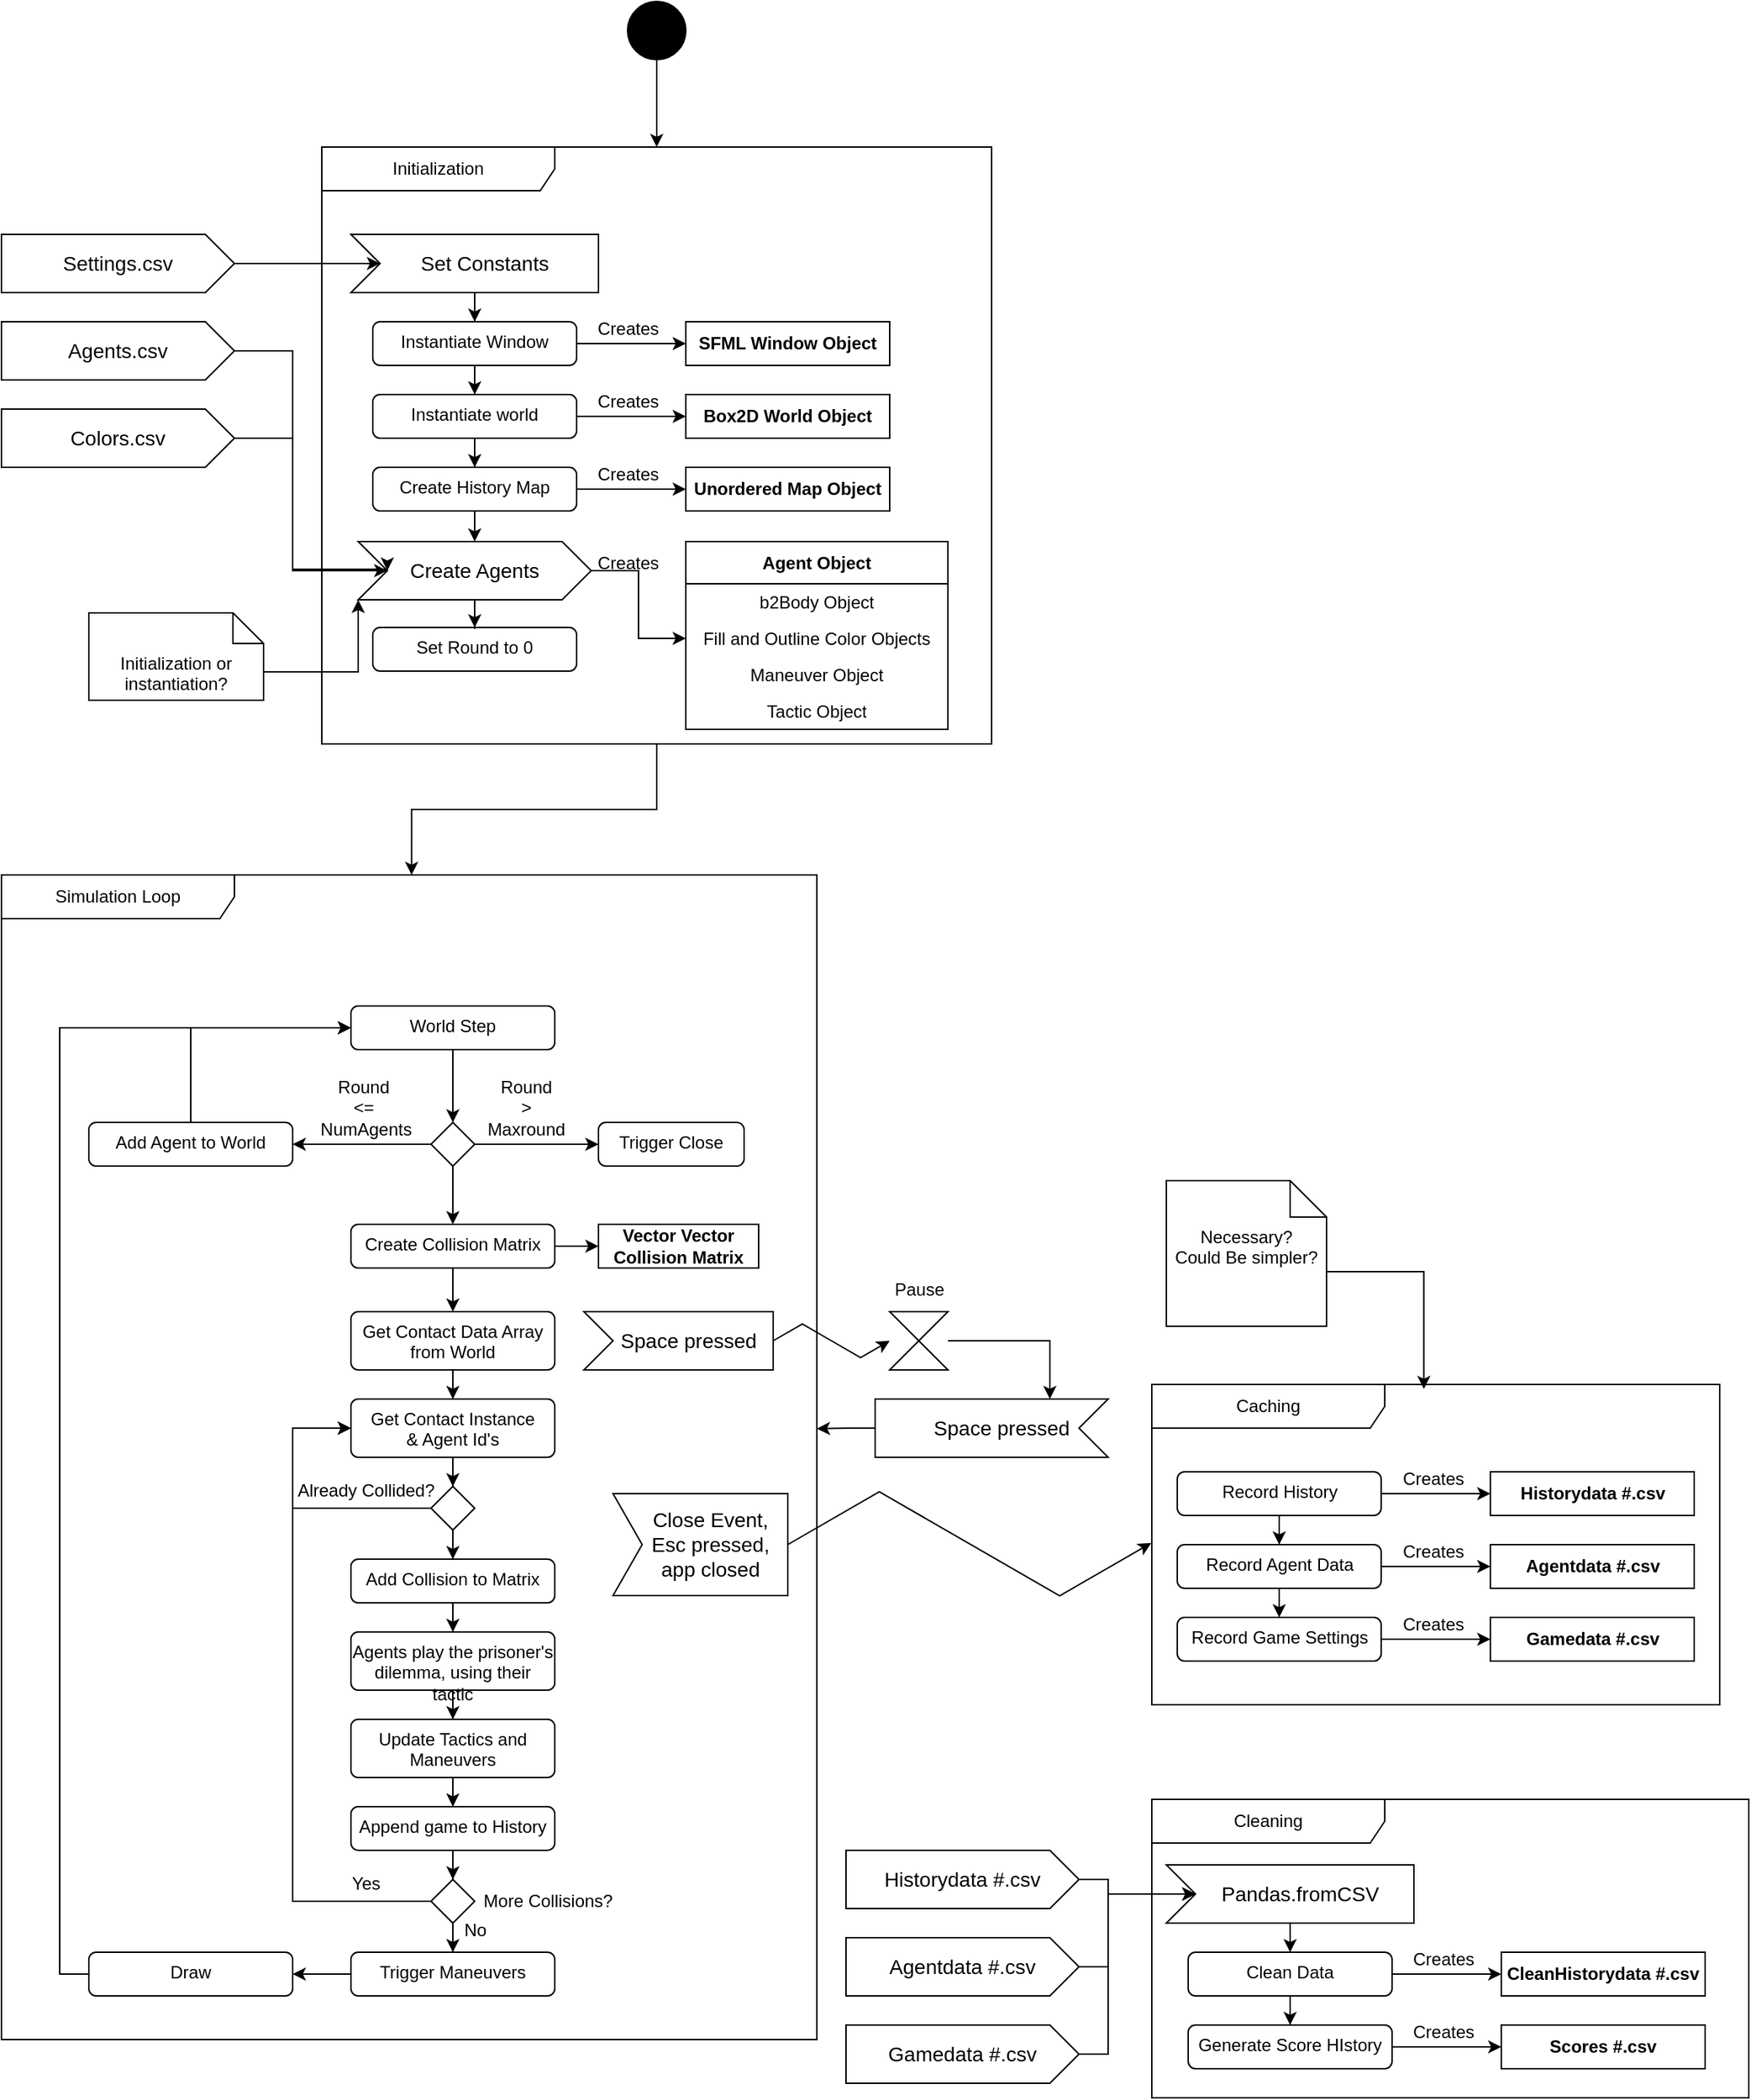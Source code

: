 <mxfile version="24.8.6">
  <diagram name="Page-1" id="0783ab3e-0a74-02c8-0abd-f7b4e66b4bec">
    <mxGraphModel dx="1000" dy="504" grid="1" gridSize="10" guides="1" tooltips="1" connect="1" arrows="1" fold="1" page="1" pageScale="1" pageWidth="850" pageHeight="1100" background="none" math="0" shadow="0">
      <root>
        <mxCell id="0" />
        <mxCell id="1" parent="0" />
        <mxCell id="HePBQS-gzyi-C_9M0Dz4-7" style="edgeStyle=orthogonalEdgeStyle;rounded=0;orthogonalLoop=1;jettySize=auto;html=1;exitX=0.5;exitY=1;exitDx=0;exitDy=0;" parent="1" source="HePBQS-gzyi-C_9M0Dz4-1" target="HePBQS-gzyi-C_9M0Dz4-6" edge="1">
          <mxGeometry relative="1" as="geometry" />
        </mxCell>
        <mxCell id="HePBQS-gzyi-C_9M0Dz4-1" value="" style="ellipse;fillColor=strokeColor;html=1;" parent="1" vertex="1">
          <mxGeometry x="630" y="40" width="40" height="40" as="geometry" />
        </mxCell>
        <mxCell id="ZIDh877lTrc100sIrqAo-133" value="" style="edgeStyle=orthogonalEdgeStyle;rounded=0;orthogonalLoop=1;jettySize=auto;html=1;entryX=0.503;entryY=0;entryDx=0;entryDy=0;entryPerimeter=0;" edge="1" parent="1" source="HePBQS-gzyi-C_9M0Dz4-6" target="ZIDh877lTrc100sIrqAo-1">
          <mxGeometry relative="1" as="geometry">
            <mxPoint x="650" y="630" as="targetPoint" />
          </mxGeometry>
        </mxCell>
        <mxCell id="HePBQS-gzyi-C_9M0Dz4-6" value="Initialization" style="shape=umlFrame;whiteSpace=wrap;html=1;pointerEvents=0;recursiveResize=0;container=1;collapsible=0;width=160;" parent="1" vertex="1">
          <mxGeometry x="420" y="140" width="460" height="410" as="geometry" />
        </mxCell>
        <mxCell id="HePBQS-gzyi-C_9M0Dz4-15" value="" style="edgeStyle=orthogonalEdgeStyle;rounded=0;orthogonalLoop=1;jettySize=auto;html=1;" parent="HePBQS-gzyi-C_9M0Dz4-6" source="HePBQS-gzyi-C_9M0Dz4-12" target="HePBQS-gzyi-C_9M0Dz4-14" edge="1">
          <mxGeometry relative="1" as="geometry" />
        </mxCell>
        <mxCell id="HePBQS-gzyi-C_9M0Dz4-12" value="Set Constants" style="html=1;shape=mxgraph.infographic.ribbonSimple;notch1=20;notch2=0;align=center;verticalAlign=middle;fontSize=14;fontStyle=0;fillColor=#FFFFFF;flipH=0;spacingRight=0;spacingLeft=14;whiteSpace=wrap;" parent="HePBQS-gzyi-C_9M0Dz4-6" vertex="1">
          <mxGeometry x="20" y="60" width="170" height="40" as="geometry" />
        </mxCell>
        <mxCell id="HePBQS-gzyi-C_9M0Dz4-17" value="" style="edgeStyle=orthogonalEdgeStyle;rounded=0;orthogonalLoop=1;jettySize=auto;html=1;" parent="HePBQS-gzyi-C_9M0Dz4-6" source="HePBQS-gzyi-C_9M0Dz4-14" target="HePBQS-gzyi-C_9M0Dz4-16" edge="1">
          <mxGeometry relative="1" as="geometry" />
        </mxCell>
        <mxCell id="HePBQS-gzyi-C_9M0Dz4-21" value="" style="edgeStyle=orthogonalEdgeStyle;rounded=0;orthogonalLoop=1;jettySize=auto;html=1;" parent="HePBQS-gzyi-C_9M0Dz4-6" source="HePBQS-gzyi-C_9M0Dz4-14" target="HePBQS-gzyi-C_9M0Dz4-20" edge="1">
          <mxGeometry relative="1" as="geometry" />
        </mxCell>
        <mxCell id="HePBQS-gzyi-C_9M0Dz4-14" value="Instantiate Window" style="html=1;align=center;verticalAlign=top;rounded=1;absoluteArcSize=1;arcSize=10;dashed=0;whiteSpace=wrap;" parent="HePBQS-gzyi-C_9M0Dz4-6" vertex="1">
          <mxGeometry x="35" y="120" width="140" height="30" as="geometry" />
        </mxCell>
        <mxCell id="HePBQS-gzyi-C_9M0Dz4-23" value="" style="edgeStyle=orthogonalEdgeStyle;rounded=0;orthogonalLoop=1;jettySize=auto;html=1;" parent="HePBQS-gzyi-C_9M0Dz4-6" source="HePBQS-gzyi-C_9M0Dz4-16" target="HePBQS-gzyi-C_9M0Dz4-22" edge="1">
          <mxGeometry relative="1" as="geometry" />
        </mxCell>
        <mxCell id="HePBQS-gzyi-C_9M0Dz4-38" style="edgeStyle=orthogonalEdgeStyle;rounded=0;orthogonalLoop=1;jettySize=auto;html=1;exitX=1;exitY=0.5;exitDx=0;exitDy=0;entryX=0;entryY=0.5;entryDx=0;entryDy=0;" parent="HePBQS-gzyi-C_9M0Dz4-6" source="HePBQS-gzyi-C_9M0Dz4-16" target="HePBQS-gzyi-C_9M0Dz4-32" edge="1">
          <mxGeometry relative="1" as="geometry" />
        </mxCell>
        <mxCell id="HePBQS-gzyi-C_9M0Dz4-16" value="Instantiate world" style="html=1;align=center;verticalAlign=top;rounded=1;absoluteArcSize=1;arcSize=10;dashed=0;whiteSpace=wrap;" parent="HePBQS-gzyi-C_9M0Dz4-6" vertex="1">
          <mxGeometry x="35" y="170" width="140" height="30" as="geometry" />
        </mxCell>
        <mxCell id="HePBQS-gzyi-C_9M0Dz4-20" value="SFML Window Object" style="fontStyle=1;whiteSpace=wrap;html=1;" parent="HePBQS-gzyi-C_9M0Dz4-6" vertex="1">
          <mxGeometry x="250" y="120" width="140" height="30" as="geometry" />
        </mxCell>
        <mxCell id="HePBQS-gzyi-C_9M0Dz4-39" style="edgeStyle=orthogonalEdgeStyle;rounded=0;orthogonalLoop=1;jettySize=auto;html=1;exitX=1;exitY=0.5;exitDx=0;exitDy=0;entryX=0;entryY=0.5;entryDx=0;entryDy=0;" parent="HePBQS-gzyi-C_9M0Dz4-6" source="HePBQS-gzyi-C_9M0Dz4-22" target="HePBQS-gzyi-C_9M0Dz4-34" edge="1">
          <mxGeometry relative="1" as="geometry" />
        </mxCell>
        <mxCell id="HePBQS-gzyi-C_9M0Dz4-59" value="" style="edgeStyle=orthogonalEdgeStyle;rounded=0;orthogonalLoop=1;jettySize=auto;html=1;" parent="HePBQS-gzyi-C_9M0Dz4-6" source="HePBQS-gzyi-C_9M0Dz4-22" target="HePBQS-gzyi-C_9M0Dz4-58" edge="1">
          <mxGeometry relative="1" as="geometry" />
        </mxCell>
        <mxCell id="HePBQS-gzyi-C_9M0Dz4-22" value="Create History Map" style="html=1;align=center;verticalAlign=top;rounded=1;absoluteArcSize=1;arcSize=10;dashed=0;whiteSpace=wrap;" parent="HePBQS-gzyi-C_9M0Dz4-6" vertex="1">
          <mxGeometry x="35" y="220" width="140" height="30" as="geometry" />
        </mxCell>
        <mxCell id="HePBQS-gzyi-C_9M0Dz4-28" value="Set Round to 0" style="html=1;align=center;verticalAlign=top;rounded=1;absoluteArcSize=1;arcSize=10;dashed=0;whiteSpace=wrap;" parent="HePBQS-gzyi-C_9M0Dz4-6" vertex="1">
          <mxGeometry x="35" y="330" width="140" height="30" as="geometry" />
        </mxCell>
        <mxCell id="HePBQS-gzyi-C_9M0Dz4-32" value="Box2D World Object" style="fontStyle=1;whiteSpace=wrap;html=1;" parent="HePBQS-gzyi-C_9M0Dz4-6" vertex="1">
          <mxGeometry x="250" y="170" width="140" height="30" as="geometry" />
        </mxCell>
        <mxCell id="HePBQS-gzyi-C_9M0Dz4-34" value="Unordered Map Object" style="fontStyle=1;whiteSpace=wrap;html=1;" parent="HePBQS-gzyi-C_9M0Dz4-6" vertex="1">
          <mxGeometry x="250" y="220" width="140" height="30" as="geometry" />
        </mxCell>
        <mxCell id="HePBQS-gzyi-C_9M0Dz4-41" value="Creates" style="text;html=1;align=center;verticalAlign=middle;resizable=0;points=[];autosize=1;strokeColor=none;fillColor=none;" parent="HePBQS-gzyi-C_9M0Dz4-6" vertex="1">
          <mxGeometry x="175" y="110" width="70" height="30" as="geometry" />
        </mxCell>
        <mxCell id="HePBQS-gzyi-C_9M0Dz4-42" value="Creates" style="text;html=1;align=center;verticalAlign=middle;resizable=0;points=[];autosize=1;strokeColor=none;fillColor=none;" parent="HePBQS-gzyi-C_9M0Dz4-6" vertex="1">
          <mxGeometry x="175" y="160" width="70" height="30" as="geometry" />
        </mxCell>
        <mxCell id="HePBQS-gzyi-C_9M0Dz4-43" value="Creates" style="text;html=1;align=center;verticalAlign=middle;resizable=0;points=[];autosize=1;strokeColor=none;fillColor=none;" parent="HePBQS-gzyi-C_9M0Dz4-6" vertex="1">
          <mxGeometry x="175" y="210" width="70" height="30" as="geometry" />
        </mxCell>
        <mxCell id="HePBQS-gzyi-C_9M0Dz4-45" value="Creates" style="text;html=1;align=center;verticalAlign=middle;resizable=0;points=[];autosize=1;strokeColor=none;fillColor=none;" parent="HePBQS-gzyi-C_9M0Dz4-6" vertex="1">
          <mxGeometry x="175" y="271" width="70" height="30" as="geometry" />
        </mxCell>
        <mxCell id="HePBQS-gzyi-C_9M0Dz4-51" value="Agent Object" style="swimlane;fontStyle=1;align=center;verticalAlign=middle;childLayout=stackLayout;horizontal=1;startSize=29;horizontalStack=0;resizeParent=1;resizeParentMax=0;resizeLast=0;collapsible=0;marginBottom=0;html=1;whiteSpace=wrap;" parent="HePBQS-gzyi-C_9M0Dz4-6" vertex="1">
          <mxGeometry x="250" y="271" width="180" height="129" as="geometry" />
        </mxCell>
        <mxCell id="HePBQS-gzyi-C_9M0Dz4-52" value="b2Body Object" style="text;html=1;strokeColor=none;fillColor=none;align=center;verticalAlign=middle;spacingLeft=4;spacingRight=4;overflow=hidden;rotatable=0;points=[[0,0.5],[1,0.5]];portConstraint=eastwest;whiteSpace=wrap;" parent="HePBQS-gzyi-C_9M0Dz4-51" vertex="1">
          <mxGeometry y="29" width="180" height="25" as="geometry" />
        </mxCell>
        <mxCell id="HePBQS-gzyi-C_9M0Dz4-54" value="Fill and Outline Color Objects" style="text;html=1;strokeColor=none;fillColor=none;align=center;verticalAlign=middle;spacingLeft=4;spacingRight=4;overflow=hidden;rotatable=0;points=[[0,0.5],[1,0.5]];portConstraint=eastwest;whiteSpace=wrap;" parent="HePBQS-gzyi-C_9M0Dz4-51" vertex="1">
          <mxGeometry y="54" width="180" height="25" as="geometry" />
        </mxCell>
        <mxCell id="HePBQS-gzyi-C_9M0Dz4-55" value="Maneuver Object" style="text;html=1;strokeColor=none;fillColor=none;align=center;verticalAlign=middle;spacingLeft=4;spacingRight=4;overflow=hidden;rotatable=0;points=[[0,0.5],[1,0.5]];portConstraint=eastwest;whiteSpace=wrap;" parent="HePBQS-gzyi-C_9M0Dz4-51" vertex="1">
          <mxGeometry y="79" width="180" height="25" as="geometry" />
        </mxCell>
        <mxCell id="HePBQS-gzyi-C_9M0Dz4-56" value="Tactic Object" style="text;html=1;strokeColor=none;fillColor=none;align=center;verticalAlign=middle;spacingLeft=4;spacingRight=4;overflow=hidden;rotatable=0;points=[[0,0.5],[1,0.5]];portConstraint=eastwest;whiteSpace=wrap;" parent="HePBQS-gzyi-C_9M0Dz4-51" vertex="1">
          <mxGeometry y="104" width="180" height="25" as="geometry" />
        </mxCell>
        <mxCell id="HePBQS-gzyi-C_9M0Dz4-62" value="" style="edgeStyle=orthogonalEdgeStyle;rounded=0;orthogonalLoop=1;jettySize=auto;html=1;" parent="HePBQS-gzyi-C_9M0Dz4-6" source="HePBQS-gzyi-C_9M0Dz4-58" target="HePBQS-gzyi-C_9M0Dz4-28" edge="1">
          <mxGeometry relative="1" as="geometry" />
        </mxCell>
        <mxCell id="HePBQS-gzyi-C_9M0Dz4-64" style="edgeStyle=orthogonalEdgeStyle;rounded=0;orthogonalLoop=1;jettySize=auto;html=1;exitX=1;exitY=0.5;exitDx=0;exitDy=0;exitPerimeter=0;entryX=0;entryY=0.5;entryDx=0;entryDy=0;" parent="HePBQS-gzyi-C_9M0Dz4-6" source="HePBQS-gzyi-C_9M0Dz4-58" target="HePBQS-gzyi-C_9M0Dz4-54" edge="1">
          <mxGeometry relative="1" as="geometry" />
        </mxCell>
        <mxCell id="HePBQS-gzyi-C_9M0Dz4-58" value="Create Agents" style="html=1;shape=mxgraph.infographic.ribbonSimple;notch1=20;notch2=20;align=center;verticalAlign=middle;fontSize=14;fontStyle=0;fillColor=#FFFFFF;whiteSpace=wrap;" parent="HePBQS-gzyi-C_9M0Dz4-6" vertex="1">
          <mxGeometry x="25" y="271" width="160" height="40" as="geometry" />
        </mxCell>
        <mxCell id="HePBQS-gzyi-C_9M0Dz4-8" value="&lt;div&gt;Settings.csv&lt;/div&gt;" style="html=1;shape=mxgraph.infographic.ribbonSimple;notch1=0;notch2=20;align=center;verticalAlign=middle;fontSize=14;fontStyle=0;fillColor=#FFFFFF;whiteSpace=wrap;" parent="1" vertex="1">
          <mxGeometry x="200" y="200" width="160" height="40" as="geometry" />
        </mxCell>
        <mxCell id="HePBQS-gzyi-C_9M0Dz4-9" value="Colors.csv" style="html=1;shape=mxgraph.infographic.ribbonSimple;notch1=0;notch2=20;align=center;verticalAlign=middle;fontSize=14;fontStyle=0;fillColor=#FFFFFF;whiteSpace=wrap;" parent="1" vertex="1">
          <mxGeometry x="200" y="320" width="160" height="40" as="geometry" />
        </mxCell>
        <mxCell id="HePBQS-gzyi-C_9M0Dz4-10" value="Agents.csv" style="html=1;shape=mxgraph.infographic.ribbonSimple;notch1=0;notch2=20;align=center;verticalAlign=middle;fontSize=14;fontStyle=0;fillColor=#FFFFFF;whiteSpace=wrap;" parent="1" vertex="1">
          <mxGeometry x="200" y="260" width="160" height="40" as="geometry" />
        </mxCell>
        <mxCell id="HePBQS-gzyi-C_9M0Dz4-13" style="edgeStyle=orthogonalEdgeStyle;rounded=0;orthogonalLoop=1;jettySize=auto;html=1;exitX=1;exitY=0.5;exitDx=0;exitDy=0;exitPerimeter=0;entryX=0;entryY=0;entryDx=20;entryDy=20;entryPerimeter=0;" parent="1" source="HePBQS-gzyi-C_9M0Dz4-8" target="HePBQS-gzyi-C_9M0Dz4-12" edge="1">
          <mxGeometry relative="1" as="geometry" />
        </mxCell>
        <mxCell id="HePBQS-gzyi-C_9M0Dz4-26" value="Initialization or instantiation?" style="shape=note2;boundedLbl=1;whiteSpace=wrap;html=1;size=21;verticalAlign=top;align=center;" parent="1" vertex="1">
          <mxGeometry x="260" y="460" width="120" height="60" as="geometry" />
        </mxCell>
        <mxCell id="HePBQS-gzyi-C_9M0Dz4-60" style="edgeStyle=orthogonalEdgeStyle;rounded=0;orthogonalLoop=1;jettySize=auto;html=1;exitX=1;exitY=0.5;exitDx=0;exitDy=0;exitPerimeter=0;entryX=0;entryY=0;entryDx=20;entryDy=20;entryPerimeter=0;" parent="1" source="HePBQS-gzyi-C_9M0Dz4-10" target="HePBQS-gzyi-C_9M0Dz4-58" edge="1">
          <mxGeometry relative="1" as="geometry">
            <Array as="points">
              <mxPoint x="400" y="280" />
              <mxPoint x="400" y="430" />
              <mxPoint x="465" y="430" />
            </Array>
          </mxGeometry>
        </mxCell>
        <mxCell id="HePBQS-gzyi-C_9M0Dz4-61" style="edgeStyle=orthogonalEdgeStyle;rounded=0;orthogonalLoop=1;jettySize=auto;html=1;exitX=1;exitY=0.5;exitDx=0;exitDy=0;exitPerimeter=0;entryX=0;entryY=0;entryDx=20;entryDy=20;entryPerimeter=0;" parent="1" source="HePBQS-gzyi-C_9M0Dz4-9" target="HePBQS-gzyi-C_9M0Dz4-58" edge="1">
          <mxGeometry relative="1" as="geometry">
            <Array as="points">
              <mxPoint x="400" y="340" />
              <mxPoint x="400" y="431" />
            </Array>
          </mxGeometry>
        </mxCell>
        <mxCell id="ZIDh877lTrc100sIrqAo-1" value="Simulation Loop" style="shape=umlFrame;whiteSpace=wrap;html=1;pointerEvents=0;recursiveResize=0;container=1;collapsible=0;width=160;" vertex="1" parent="1">
          <mxGeometry x="200" y="640" width="560" height="800" as="geometry" />
        </mxCell>
        <mxCell id="ZIDh877lTrc100sIrqAo-4" value="" style="edgeStyle=orthogonalEdgeStyle;rounded=0;orthogonalLoop=1;jettySize=auto;html=1;" edge="1" parent="ZIDh877lTrc100sIrqAo-1" source="ZIDh877lTrc100sIrqAo-2" target="ZIDh877lTrc100sIrqAo-3">
          <mxGeometry relative="1" as="geometry" />
        </mxCell>
        <mxCell id="ZIDh877lTrc100sIrqAo-2" value="World Step" style="html=1;align=center;verticalAlign=top;rounded=1;absoluteArcSize=1;arcSize=10;dashed=0;whiteSpace=wrap;" vertex="1" parent="ZIDh877lTrc100sIrqAo-1">
          <mxGeometry x="240" y="90" width="140" height="30" as="geometry" />
        </mxCell>
        <mxCell id="ZIDh877lTrc100sIrqAo-8" value="" style="edgeStyle=orthogonalEdgeStyle;rounded=0;orthogonalLoop=1;jettySize=auto;html=1;" edge="1" parent="ZIDh877lTrc100sIrqAo-1" source="ZIDh877lTrc100sIrqAo-3" target="ZIDh877lTrc100sIrqAo-7">
          <mxGeometry relative="1" as="geometry" />
        </mxCell>
        <mxCell id="ZIDh877lTrc100sIrqAo-13" value="" style="edgeStyle=orthogonalEdgeStyle;rounded=0;orthogonalLoop=1;jettySize=auto;html=1;" edge="1" parent="ZIDh877lTrc100sIrqAo-1" source="ZIDh877lTrc100sIrqAo-3" target="ZIDh877lTrc100sIrqAo-12">
          <mxGeometry relative="1" as="geometry" />
        </mxCell>
        <mxCell id="ZIDh877lTrc100sIrqAo-29" value="" style="edgeStyle=orthogonalEdgeStyle;rounded=0;orthogonalLoop=1;jettySize=auto;html=1;" edge="1" parent="ZIDh877lTrc100sIrqAo-1" source="ZIDh877lTrc100sIrqAo-3" target="ZIDh877lTrc100sIrqAo-28">
          <mxGeometry relative="1" as="geometry" />
        </mxCell>
        <mxCell id="ZIDh877lTrc100sIrqAo-3" value="" style="rhombus;" vertex="1" parent="ZIDh877lTrc100sIrqAo-1">
          <mxGeometry x="295" y="170" width="30" height="30" as="geometry" />
        </mxCell>
        <mxCell id="ZIDh877lTrc100sIrqAo-10" style="edgeStyle=orthogonalEdgeStyle;rounded=0;orthogonalLoop=1;jettySize=auto;html=1;exitX=0.5;exitY=0;exitDx=0;exitDy=0;entryX=0;entryY=0.5;entryDx=0;entryDy=0;" edge="1" parent="ZIDh877lTrc100sIrqAo-1" source="ZIDh877lTrc100sIrqAo-7" target="ZIDh877lTrc100sIrqAo-2">
          <mxGeometry relative="1" as="geometry" />
        </mxCell>
        <mxCell id="ZIDh877lTrc100sIrqAo-7" value="Add Agent to World" style="html=1;align=center;verticalAlign=top;rounded=1;absoluteArcSize=1;arcSize=10;dashed=0;whiteSpace=wrap;" vertex="1" parent="ZIDh877lTrc100sIrqAo-1">
          <mxGeometry x="60" y="170" width="140" height="30" as="geometry" />
        </mxCell>
        <mxCell id="ZIDh877lTrc100sIrqAo-9" value="&lt;div&gt;Round&amp;nbsp;&lt;/div&gt;&lt;div&gt;&amp;lt;=&amp;nbsp;&lt;/div&gt;&lt;div&gt;NumAgents&lt;/div&gt;" style="text;html=1;align=center;verticalAlign=middle;resizable=0;points=[];autosize=1;strokeColor=none;fillColor=none;" vertex="1" parent="ZIDh877lTrc100sIrqAo-1">
          <mxGeometry x="210" y="130" width="80" height="60" as="geometry" />
        </mxCell>
        <mxCell id="ZIDh877lTrc100sIrqAo-12" value="Trigger Close" style="html=1;align=center;verticalAlign=top;rounded=1;absoluteArcSize=1;arcSize=10;dashed=0;whiteSpace=wrap;" vertex="1" parent="ZIDh877lTrc100sIrqAo-1">
          <mxGeometry x="410" y="170" width="100" height="30" as="geometry" />
        </mxCell>
        <mxCell id="ZIDh877lTrc100sIrqAo-14" value="&lt;div&gt;Round&lt;/div&gt;&lt;div&gt;&amp;gt;&lt;/div&gt;&lt;div&gt;Maxround&lt;br&gt;&lt;/div&gt;" style="text;html=1;align=center;verticalAlign=middle;resizable=0;points=[];autosize=1;strokeColor=none;fillColor=none;" vertex="1" parent="ZIDh877lTrc100sIrqAo-1">
          <mxGeometry x="325" y="130" width="70" height="60" as="geometry" />
        </mxCell>
        <mxCell id="ZIDh877lTrc100sIrqAo-31" value="" style="edgeStyle=orthogonalEdgeStyle;rounded=0;orthogonalLoop=1;jettySize=auto;html=1;" edge="1" parent="ZIDh877lTrc100sIrqAo-1" source="ZIDh877lTrc100sIrqAo-28" target="ZIDh877lTrc100sIrqAo-30">
          <mxGeometry relative="1" as="geometry" />
        </mxCell>
        <mxCell id="ZIDh877lTrc100sIrqAo-39" style="edgeStyle=orthogonalEdgeStyle;rounded=0;orthogonalLoop=1;jettySize=auto;html=1;exitX=0.5;exitY=1;exitDx=0;exitDy=0;entryX=0.5;entryY=0;entryDx=0;entryDy=0;" edge="1" parent="ZIDh877lTrc100sIrqAo-1" source="ZIDh877lTrc100sIrqAo-28" target="ZIDh877lTrc100sIrqAo-32">
          <mxGeometry relative="1" as="geometry" />
        </mxCell>
        <mxCell id="ZIDh877lTrc100sIrqAo-28" value="Create Collision Matrix" style="html=1;align=center;verticalAlign=top;rounded=1;absoluteArcSize=1;arcSize=10;dashed=0;whiteSpace=wrap;" vertex="1" parent="ZIDh877lTrc100sIrqAo-1">
          <mxGeometry x="240" y="240" width="140" height="30" as="geometry" />
        </mxCell>
        <mxCell id="ZIDh877lTrc100sIrqAo-30" value="&lt;div&gt;Vector Vector&lt;/div&gt;&lt;div&gt;Collision Matrix&lt;br&gt;&lt;/div&gt;" style="fontStyle=1;whiteSpace=wrap;html=1;" vertex="1" parent="ZIDh877lTrc100sIrqAo-1">
          <mxGeometry x="410" y="240" width="110" height="30" as="geometry" />
        </mxCell>
        <mxCell id="ZIDh877lTrc100sIrqAo-37" value="" style="edgeStyle=orthogonalEdgeStyle;rounded=0;orthogonalLoop=1;jettySize=auto;html=1;" edge="1" parent="ZIDh877lTrc100sIrqAo-1" source="ZIDh877lTrc100sIrqAo-32" target="ZIDh877lTrc100sIrqAo-33">
          <mxGeometry relative="1" as="geometry" />
        </mxCell>
        <mxCell id="ZIDh877lTrc100sIrqAo-32" value="&lt;div&gt;Get Contact Data Array from World&lt;br&gt;&lt;/div&gt;" style="html=1;align=center;verticalAlign=top;rounded=1;absoluteArcSize=1;arcSize=10;dashed=0;whiteSpace=wrap;" vertex="1" parent="ZIDh877lTrc100sIrqAo-1">
          <mxGeometry x="240" y="300" width="140" height="40" as="geometry" />
        </mxCell>
        <mxCell id="ZIDh877lTrc100sIrqAo-43" value="" style="edgeStyle=orthogonalEdgeStyle;rounded=0;orthogonalLoop=1;jettySize=auto;html=1;" edge="1" parent="ZIDh877lTrc100sIrqAo-1" source="ZIDh877lTrc100sIrqAo-33" target="ZIDh877lTrc100sIrqAo-42">
          <mxGeometry relative="1" as="geometry" />
        </mxCell>
        <mxCell id="ZIDh877lTrc100sIrqAo-33" value="&lt;div&gt;Get Contact Instance&lt;/div&gt;&lt;div&gt;&amp;amp; Agent Id&#39;s&lt;br&gt;&lt;/div&gt;" style="html=1;align=center;verticalAlign=top;rounded=1;absoluteArcSize=1;arcSize=10;dashed=0;whiteSpace=wrap;" vertex="1" parent="ZIDh877lTrc100sIrqAo-1">
          <mxGeometry x="240" y="360" width="140" height="40" as="geometry" />
        </mxCell>
        <mxCell id="ZIDh877lTrc100sIrqAo-44" style="edgeStyle=orthogonalEdgeStyle;rounded=0;orthogonalLoop=1;jettySize=auto;html=1;exitX=0;exitY=0.5;exitDx=0;exitDy=0;entryX=0;entryY=0.5;entryDx=0;entryDy=0;" edge="1" parent="ZIDh877lTrc100sIrqAo-1" source="ZIDh877lTrc100sIrqAo-42" target="ZIDh877lTrc100sIrqAo-33">
          <mxGeometry relative="1" as="geometry">
            <Array as="points">
              <mxPoint x="200" y="435" />
              <mxPoint x="200" y="380" />
            </Array>
          </mxGeometry>
        </mxCell>
        <mxCell id="ZIDh877lTrc100sIrqAo-47" value="" style="edgeStyle=orthogonalEdgeStyle;rounded=0;orthogonalLoop=1;jettySize=auto;html=1;" edge="1" parent="ZIDh877lTrc100sIrqAo-1" source="ZIDh877lTrc100sIrqAo-42" target="ZIDh877lTrc100sIrqAo-46">
          <mxGeometry relative="1" as="geometry" />
        </mxCell>
        <mxCell id="ZIDh877lTrc100sIrqAo-42" value="" style="rhombus;" vertex="1" parent="ZIDh877lTrc100sIrqAo-1">
          <mxGeometry x="295" y="420" width="30" height="30" as="geometry" />
        </mxCell>
        <mxCell id="ZIDh877lTrc100sIrqAo-45" value="Already Collided?" style="text;html=1;align=center;verticalAlign=middle;resizable=0;points=[];autosize=1;strokeColor=none;fillColor=none;" vertex="1" parent="ZIDh877lTrc100sIrqAo-1">
          <mxGeometry x="195" y="408" width="110" height="30" as="geometry" />
        </mxCell>
        <mxCell id="ZIDh877lTrc100sIrqAo-50" value="" style="edgeStyle=orthogonalEdgeStyle;rounded=0;orthogonalLoop=1;jettySize=auto;html=1;" edge="1" parent="ZIDh877lTrc100sIrqAo-1" source="ZIDh877lTrc100sIrqAo-46" target="ZIDh877lTrc100sIrqAo-48">
          <mxGeometry relative="1" as="geometry" />
        </mxCell>
        <mxCell id="ZIDh877lTrc100sIrqAo-46" value="Add Collision to Matrix" style="html=1;align=center;verticalAlign=top;rounded=1;absoluteArcSize=1;arcSize=10;dashed=0;whiteSpace=wrap;" vertex="1" parent="ZIDh877lTrc100sIrqAo-1">
          <mxGeometry x="240" y="470" width="140" height="30" as="geometry" />
        </mxCell>
        <mxCell id="ZIDh877lTrc100sIrqAo-52" value="" style="edgeStyle=orthogonalEdgeStyle;rounded=0;orthogonalLoop=1;jettySize=auto;html=1;" edge="1" parent="ZIDh877lTrc100sIrqAo-1" source="ZIDh877lTrc100sIrqAo-48" target="ZIDh877lTrc100sIrqAo-51">
          <mxGeometry relative="1" as="geometry" />
        </mxCell>
        <mxCell id="ZIDh877lTrc100sIrqAo-48" value="Agents play the prisoner&#39;s dilemma, using their tactic " style="html=1;align=center;verticalAlign=top;rounded=1;absoluteArcSize=1;arcSize=10;dashed=0;whiteSpace=wrap;" vertex="1" parent="ZIDh877lTrc100sIrqAo-1">
          <mxGeometry x="240" y="520" width="140" height="40" as="geometry" />
        </mxCell>
        <mxCell id="ZIDh877lTrc100sIrqAo-49" style="edgeStyle=orthogonalEdgeStyle;rounded=0;orthogonalLoop=1;jettySize=auto;html=1;exitX=0.5;exitY=1;exitDx=0;exitDy=0;" edge="1" parent="ZIDh877lTrc100sIrqAo-1" source="ZIDh877lTrc100sIrqAo-48" target="ZIDh877lTrc100sIrqAo-48">
          <mxGeometry relative="1" as="geometry" />
        </mxCell>
        <mxCell id="ZIDh877lTrc100sIrqAo-87" value="" style="edgeStyle=orthogonalEdgeStyle;rounded=0;orthogonalLoop=1;jettySize=auto;html=1;" edge="1" parent="ZIDh877lTrc100sIrqAo-1" source="ZIDh877lTrc100sIrqAo-51" target="ZIDh877lTrc100sIrqAo-86">
          <mxGeometry relative="1" as="geometry" />
        </mxCell>
        <mxCell id="ZIDh877lTrc100sIrqAo-51" value="&lt;div&gt;Update Tactics and Maneuvers&lt;br&gt;&lt;/div&gt;" style="html=1;align=center;verticalAlign=top;rounded=1;absoluteArcSize=1;arcSize=10;dashed=0;whiteSpace=wrap;" vertex="1" parent="ZIDh877lTrc100sIrqAo-1">
          <mxGeometry x="240" y="580" width="140" height="40" as="geometry" />
        </mxCell>
        <mxCell id="ZIDh877lTrc100sIrqAo-89" value="" style="edgeStyle=orthogonalEdgeStyle;rounded=0;orthogonalLoop=1;jettySize=auto;html=1;" edge="1" parent="ZIDh877lTrc100sIrqAo-1" source="ZIDh877lTrc100sIrqAo-86" target="ZIDh877lTrc100sIrqAo-88">
          <mxGeometry relative="1" as="geometry" />
        </mxCell>
        <mxCell id="ZIDh877lTrc100sIrqAo-86" value="Append game to History" style="html=1;align=center;verticalAlign=top;rounded=1;absoluteArcSize=1;arcSize=10;dashed=0;whiteSpace=wrap;" vertex="1" parent="ZIDh877lTrc100sIrqAo-1">
          <mxGeometry x="240" y="640" width="140" height="30" as="geometry" />
        </mxCell>
        <mxCell id="ZIDh877lTrc100sIrqAo-90" style="edgeStyle=orthogonalEdgeStyle;rounded=0;orthogonalLoop=1;jettySize=auto;html=1;exitX=0;exitY=0.5;exitDx=0;exitDy=0;entryX=0;entryY=0.5;entryDx=0;entryDy=0;" edge="1" parent="ZIDh877lTrc100sIrqAo-1" source="ZIDh877lTrc100sIrqAo-88" target="ZIDh877lTrc100sIrqAo-33">
          <mxGeometry relative="1" as="geometry">
            <Array as="points">
              <mxPoint x="200" y="705" />
              <mxPoint x="200" y="380" />
            </Array>
          </mxGeometry>
        </mxCell>
        <mxCell id="ZIDh877lTrc100sIrqAo-101" value="" style="edgeStyle=orthogonalEdgeStyle;rounded=0;orthogonalLoop=1;jettySize=auto;html=1;" edge="1" parent="ZIDh877lTrc100sIrqAo-1" source="ZIDh877lTrc100sIrqAo-88" target="ZIDh877lTrc100sIrqAo-95">
          <mxGeometry relative="1" as="geometry" />
        </mxCell>
        <mxCell id="ZIDh877lTrc100sIrqAo-88" value="" style="rhombus;" vertex="1" parent="ZIDh877lTrc100sIrqAo-1">
          <mxGeometry x="295" y="690" width="30" height="30" as="geometry" />
        </mxCell>
        <mxCell id="ZIDh877lTrc100sIrqAo-92" value="More Collisions?" style="text;html=1;align=center;verticalAlign=middle;resizable=0;points=[];autosize=1;strokeColor=none;fillColor=none;" vertex="1" parent="ZIDh877lTrc100sIrqAo-1">
          <mxGeometry x="320" y="690" width="110" height="30" as="geometry" />
        </mxCell>
        <mxCell id="ZIDh877lTrc100sIrqAo-94" value="&lt;div&gt;Yes&lt;/div&gt;" style="text;html=1;align=center;verticalAlign=middle;resizable=0;points=[];autosize=1;strokeColor=none;fillColor=none;" vertex="1" parent="ZIDh877lTrc100sIrqAo-1">
          <mxGeometry x="230" y="678" width="40" height="30" as="geometry" />
        </mxCell>
        <mxCell id="ZIDh877lTrc100sIrqAo-98" value="" style="edgeStyle=orthogonalEdgeStyle;rounded=0;orthogonalLoop=1;jettySize=auto;html=1;" edge="1" parent="ZIDh877lTrc100sIrqAo-1" source="ZIDh877lTrc100sIrqAo-95" target="ZIDh877lTrc100sIrqAo-96">
          <mxGeometry relative="1" as="geometry" />
        </mxCell>
        <mxCell id="ZIDh877lTrc100sIrqAo-95" value="Trigger Maneuvers" style="html=1;align=center;verticalAlign=top;rounded=1;absoluteArcSize=1;arcSize=10;dashed=0;whiteSpace=wrap;" vertex="1" parent="ZIDh877lTrc100sIrqAo-1">
          <mxGeometry x="240" y="740" width="140" height="30" as="geometry" />
        </mxCell>
        <mxCell id="ZIDh877lTrc100sIrqAo-100" style="edgeStyle=orthogonalEdgeStyle;rounded=0;orthogonalLoop=1;jettySize=auto;html=1;exitX=0;exitY=0.5;exitDx=0;exitDy=0;entryX=0;entryY=0.5;entryDx=0;entryDy=0;" edge="1" parent="ZIDh877lTrc100sIrqAo-1" source="ZIDh877lTrc100sIrqAo-96" target="ZIDh877lTrc100sIrqAo-2">
          <mxGeometry relative="1" as="geometry" />
        </mxCell>
        <mxCell id="ZIDh877lTrc100sIrqAo-96" value="Draw" style="html=1;align=center;verticalAlign=top;rounded=1;absoluteArcSize=1;arcSize=10;dashed=0;whiteSpace=wrap;" vertex="1" parent="ZIDh877lTrc100sIrqAo-1">
          <mxGeometry x="60" y="740" width="140" height="30" as="geometry" />
        </mxCell>
        <mxCell id="ZIDh877lTrc100sIrqAo-102" value="No" style="text;html=1;align=center;verticalAlign=middle;resizable=0;points=[];autosize=1;strokeColor=none;fillColor=none;" vertex="1" parent="ZIDh877lTrc100sIrqAo-1">
          <mxGeometry x="305" y="710" width="40" height="30" as="geometry" />
        </mxCell>
        <mxCell id="ZIDh877lTrc100sIrqAo-17" style="edgeStyle=isometricEdgeStyle;rounded=0;orthogonalLoop=1;jettySize=auto;html=1;exitX=1;exitY=0.5;exitDx=0;exitDy=0;exitPerimeter=0;entryX=-0.001;entryY=0.495;entryDx=0;entryDy=0;entryPerimeter=0;" edge="1" parent="1" source="ZIDh877lTrc100sIrqAo-15" target="ZIDh877lTrc100sIrqAo-134">
          <mxGeometry relative="1" as="geometry">
            <mxPoint x="920" y="1100" as="targetPoint" />
          </mxGeometry>
        </mxCell>
        <mxCell id="ZIDh877lTrc100sIrqAo-20" style="edgeStyle=isometricEdgeStyle;rounded=0;orthogonalLoop=1;jettySize=auto;html=1;exitX=1;exitY=0.5;exitDx=0;exitDy=0;exitPerimeter=0;entryX=0;entryY=0.5;entryDx=0;entryDy=0;" edge="1" parent="1" source="ZIDh877lTrc100sIrqAo-18" target="ZIDh877lTrc100sIrqAo-19">
          <mxGeometry relative="1" as="geometry" />
        </mxCell>
        <mxCell id="ZIDh877lTrc100sIrqAo-22" style="edgeStyle=orthogonalEdgeStyle;rounded=0;orthogonalLoop=1;jettySize=auto;html=1;exitX=1;exitY=0.5;exitDx=0;exitDy=0;entryX=0;entryY=0;entryDx=40;entryDy=40;entryPerimeter=0;" edge="1" parent="1" source="ZIDh877lTrc100sIrqAo-19" target="ZIDh877lTrc100sIrqAo-21">
          <mxGeometry relative="1" as="geometry" />
        </mxCell>
        <mxCell id="ZIDh877lTrc100sIrqAo-104" style="edgeStyle=orthogonalEdgeStyle;rounded=0;orthogonalLoop=1;jettySize=auto;html=1;exitX=1;exitY=0.5;exitDx=0;exitDy=0;exitPerimeter=0;entryX=1;entryY=0.638;entryDx=0;entryDy=0;entryPerimeter=0;" edge="1" parent="1" source="ZIDh877lTrc100sIrqAo-21">
          <mxGeometry relative="1" as="geometry">
            <mxPoint x="760" y="1020.4" as="targetPoint" />
          </mxGeometry>
        </mxCell>
        <mxCell id="ZIDh877lTrc100sIrqAo-15" value="&lt;div&gt;Close Event,&lt;/div&gt;&lt;div&gt;Esc pressed,&lt;/div&gt;&lt;div&gt;app closed&lt;br&gt;&lt;/div&gt;" style="html=1;shape=mxgraph.infographic.ribbonSimple;notch1=20;notch2=0;align=center;verticalAlign=middle;fontSize=14;fontStyle=0;fillColor=#FFFFFF;flipH=0;spacingRight=0;spacingLeft=14;whiteSpace=wrap;" vertex="1" parent="1">
          <mxGeometry x="620" y="1065" width="120" height="70" as="geometry" />
        </mxCell>
        <mxCell id="ZIDh877lTrc100sIrqAo-134" value="Caching" style="shape=umlFrame;whiteSpace=wrap;html=1;pointerEvents=0;recursiveResize=0;container=1;collapsible=0;width=160;" vertex="1" parent="1">
          <mxGeometry x="990" y="990" width="390" height="220" as="geometry" />
        </mxCell>
        <mxCell id="ZIDh877lTrc100sIrqAo-135" value="" style="edgeStyle=orthogonalEdgeStyle;rounded=0;orthogonalLoop=1;jettySize=auto;html=1;" edge="1" parent="ZIDh877lTrc100sIrqAo-134" source="ZIDh877lTrc100sIrqAo-137" target="ZIDh877lTrc100sIrqAo-140">
          <mxGeometry relative="1" as="geometry" />
        </mxCell>
        <mxCell id="ZIDh877lTrc100sIrqAo-136" value="" style="edgeStyle=orthogonalEdgeStyle;rounded=0;orthogonalLoop=1;jettySize=auto;html=1;" edge="1" parent="ZIDh877lTrc100sIrqAo-134" source="ZIDh877lTrc100sIrqAo-137" target="ZIDh877lTrc100sIrqAo-141">
          <mxGeometry relative="1" as="geometry" />
        </mxCell>
        <mxCell id="ZIDh877lTrc100sIrqAo-137" value="Record History" style="html=1;align=center;verticalAlign=top;rounded=1;absoluteArcSize=1;arcSize=10;dashed=0;whiteSpace=wrap;" vertex="1" parent="ZIDh877lTrc100sIrqAo-134">
          <mxGeometry x="17.5" y="60" width="140" height="30" as="geometry" />
        </mxCell>
        <mxCell id="ZIDh877lTrc100sIrqAo-138" value="" style="edgeStyle=orthogonalEdgeStyle;rounded=0;orthogonalLoop=1;jettySize=auto;html=1;" edge="1" parent="ZIDh877lTrc100sIrqAo-134" source="ZIDh877lTrc100sIrqAo-140" target="ZIDh877lTrc100sIrqAo-143">
          <mxGeometry relative="1" as="geometry" />
        </mxCell>
        <mxCell id="ZIDh877lTrc100sIrqAo-139" style="edgeStyle=orthogonalEdgeStyle;rounded=0;orthogonalLoop=1;jettySize=auto;html=1;exitX=1;exitY=0.5;exitDx=0;exitDy=0;entryX=0;entryY=0.5;entryDx=0;entryDy=0;" edge="1" parent="ZIDh877lTrc100sIrqAo-134" source="ZIDh877lTrc100sIrqAo-140" target="ZIDh877lTrc100sIrqAo-144">
          <mxGeometry relative="1" as="geometry" />
        </mxCell>
        <mxCell id="ZIDh877lTrc100sIrqAo-140" value="Record Agent Data" style="html=1;align=center;verticalAlign=top;rounded=1;absoluteArcSize=1;arcSize=10;dashed=0;whiteSpace=wrap;" vertex="1" parent="ZIDh877lTrc100sIrqAo-134">
          <mxGeometry x="17.5" y="110" width="140" height="30" as="geometry" />
        </mxCell>
        <mxCell id="ZIDh877lTrc100sIrqAo-141" value="Historydata #.csv" style="fontStyle=1;whiteSpace=wrap;html=1;" vertex="1" parent="ZIDh877lTrc100sIrqAo-134">
          <mxGeometry x="232.5" y="60" width="140" height="30" as="geometry" />
        </mxCell>
        <mxCell id="ZIDh877lTrc100sIrqAo-142" style="edgeStyle=orthogonalEdgeStyle;rounded=0;orthogonalLoop=1;jettySize=auto;html=1;exitX=1;exitY=0.5;exitDx=0;exitDy=0;entryX=0;entryY=0.5;entryDx=0;entryDy=0;" edge="1" parent="ZIDh877lTrc100sIrqAo-134" source="ZIDh877lTrc100sIrqAo-143" target="ZIDh877lTrc100sIrqAo-145">
          <mxGeometry relative="1" as="geometry" />
        </mxCell>
        <mxCell id="ZIDh877lTrc100sIrqAo-143" value="Record Game Settings" style="html=1;align=center;verticalAlign=top;rounded=1;absoluteArcSize=1;arcSize=10;dashed=0;whiteSpace=wrap;" vertex="1" parent="ZIDh877lTrc100sIrqAo-134">
          <mxGeometry x="17.5" y="160" width="140" height="30" as="geometry" />
        </mxCell>
        <mxCell id="ZIDh877lTrc100sIrqAo-144" value="Agentdata #.csv" style="fontStyle=1;whiteSpace=wrap;html=1;" vertex="1" parent="ZIDh877lTrc100sIrqAo-134">
          <mxGeometry x="232.5" y="110" width="140" height="30" as="geometry" />
        </mxCell>
        <mxCell id="ZIDh877lTrc100sIrqAo-145" value="Gamedata #.csv" style="fontStyle=1;whiteSpace=wrap;html=1;" vertex="1" parent="ZIDh877lTrc100sIrqAo-134">
          <mxGeometry x="232.5" y="160" width="140" height="30" as="geometry" />
        </mxCell>
        <mxCell id="ZIDh877lTrc100sIrqAo-146" value="Creates" style="text;html=1;align=center;verticalAlign=middle;resizable=0;points=[];autosize=1;strokeColor=none;fillColor=none;" vertex="1" parent="ZIDh877lTrc100sIrqAo-134">
          <mxGeometry x="157.5" y="50" width="70" height="30" as="geometry" />
        </mxCell>
        <mxCell id="ZIDh877lTrc100sIrqAo-147" value="Creates" style="text;html=1;align=center;verticalAlign=middle;resizable=0;points=[];autosize=1;strokeColor=none;fillColor=none;" vertex="1" parent="ZIDh877lTrc100sIrqAo-134">
          <mxGeometry x="157.5" y="100" width="70" height="30" as="geometry" />
        </mxCell>
        <mxCell id="ZIDh877lTrc100sIrqAo-148" value="Creates" style="text;html=1;align=center;verticalAlign=middle;resizable=0;points=[];autosize=1;strokeColor=none;fillColor=none;" vertex="1" parent="ZIDh877lTrc100sIrqAo-134">
          <mxGeometry x="157.5" y="150" width="70" height="30" as="geometry" />
        </mxCell>
        <mxCell id="ZIDh877lTrc100sIrqAo-18" value="Space pressed" style="html=1;shape=mxgraph.infographic.ribbonSimple;notch1=20;notch2=0;align=center;verticalAlign=middle;fontSize=14;fontStyle=0;fillColor=#FFFFFF;flipH=0;spacingRight=0;spacingLeft=14;whiteSpace=wrap;" vertex="1" parent="1">
          <mxGeometry x="600" y="940" width="130" height="40" as="geometry" />
        </mxCell>
        <mxCell id="ZIDh877lTrc100sIrqAo-19" value="" style="shape=collate;html=1;" vertex="1" parent="1">
          <mxGeometry x="810" y="940" width="40" height="40" as="geometry" />
        </mxCell>
        <mxCell id="ZIDh877lTrc100sIrqAo-26" value="Pause" style="text;html=1;align=center;verticalAlign=middle;resizable=0;points=[];autosize=1;strokeColor=none;fillColor=none;" vertex="1" parent="1">
          <mxGeometry x="800" y="910" width="60" height="30" as="geometry" />
        </mxCell>
        <mxCell id="ZIDh877lTrc100sIrqAo-21" value="Space pressed" style="html=1;shape=mxgraph.infographic.ribbonSimple;notch1=20;notch2=0;align=center;verticalAlign=middle;fontSize=14;fontStyle=0;fillColor=#FFFFFF;flipH=0;spacingRight=0;spacingLeft=14;whiteSpace=wrap;direction=west;" vertex="1" parent="1">
          <mxGeometry x="800" y="1000" width="160" height="40" as="geometry" />
        </mxCell>
        <mxCell id="ZIDh877lTrc100sIrqAo-149" value="Necessary?&lt;br&gt;Could Be simpler?" style="shape=note2;boundedLbl=1;whiteSpace=wrap;html=1;size=25;verticalAlign=top;align=center;" vertex="1" parent="1">
          <mxGeometry x="1000" y="850" width="110" height="100" as="geometry" />
        </mxCell>
        <mxCell id="ZIDh877lTrc100sIrqAo-151" style="edgeStyle=orthogonalEdgeStyle;rounded=0;orthogonalLoop=1;jettySize=auto;html=1;exitX=0;exitY=0;exitDx=110;exitDy=62.5;exitPerimeter=0;entryX=0.479;entryY=0.014;entryDx=0;entryDy=0;entryPerimeter=0;" edge="1" parent="1" source="ZIDh877lTrc100sIrqAo-149" target="ZIDh877lTrc100sIrqAo-134">
          <mxGeometry relative="1" as="geometry" />
        </mxCell>
        <mxCell id="ZIDh877lTrc100sIrqAo-152" style="edgeStyle=orthogonalEdgeStyle;rounded=0;orthogonalLoop=1;jettySize=auto;html=1;exitX=0;exitY=0;exitDx=120;exitDy=40.5;exitPerimeter=0;entryX=0;entryY=1;entryDx=0;entryDy=0;entryPerimeter=0;" edge="1" parent="1" source="HePBQS-gzyi-C_9M0Dz4-26" target="HePBQS-gzyi-C_9M0Dz4-58">
          <mxGeometry relative="1" as="geometry" />
        </mxCell>
        <mxCell id="ZIDh877lTrc100sIrqAo-154" value="Cleaning" style="shape=umlFrame;whiteSpace=wrap;html=1;pointerEvents=0;recursiveResize=0;container=1;collapsible=0;width=160;" vertex="1" parent="1">
          <mxGeometry x="990" y="1275" width="410" height="205" as="geometry" />
        </mxCell>
        <mxCell id="ZIDh877lTrc100sIrqAo-155" value="" style="edgeStyle=orthogonalEdgeStyle;rounded=0;orthogonalLoop=1;jettySize=auto;html=1;" edge="1" parent="ZIDh877lTrc100sIrqAo-154" source="ZIDh877lTrc100sIrqAo-156" target="ZIDh877lTrc100sIrqAo-159">
          <mxGeometry relative="1" as="geometry" />
        </mxCell>
        <mxCell id="ZIDh877lTrc100sIrqAo-156" value="Pandas.fromCSV" style="html=1;shape=mxgraph.infographic.ribbonSimple;notch1=20;notch2=0;align=center;verticalAlign=middle;fontSize=14;fontStyle=0;fillColor=#FFFFFF;flipH=0;spacingRight=0;spacingLeft=14;whiteSpace=wrap;" vertex="1" parent="ZIDh877lTrc100sIrqAo-154">
          <mxGeometry x="10" y="45" width="170" height="40" as="geometry" />
        </mxCell>
        <mxCell id="ZIDh877lTrc100sIrqAo-157" value="" style="edgeStyle=orthogonalEdgeStyle;rounded=0;orthogonalLoop=1;jettySize=auto;html=1;" edge="1" parent="ZIDh877lTrc100sIrqAo-154" source="ZIDh877lTrc100sIrqAo-159" target="ZIDh877lTrc100sIrqAo-161">
          <mxGeometry relative="1" as="geometry" />
        </mxCell>
        <mxCell id="ZIDh877lTrc100sIrqAo-158" value="" style="edgeStyle=orthogonalEdgeStyle;rounded=0;orthogonalLoop=1;jettySize=auto;html=1;" edge="1" parent="ZIDh877lTrc100sIrqAo-154" source="ZIDh877lTrc100sIrqAo-159" target="ZIDh877lTrc100sIrqAo-162">
          <mxGeometry relative="1" as="geometry" />
        </mxCell>
        <mxCell id="ZIDh877lTrc100sIrqAo-159" value="Clean Data" style="html=1;align=center;verticalAlign=top;rounded=1;absoluteArcSize=1;arcSize=10;dashed=0;whiteSpace=wrap;" vertex="1" parent="ZIDh877lTrc100sIrqAo-154">
          <mxGeometry x="25" y="105" width="140" height="30" as="geometry" />
        </mxCell>
        <mxCell id="ZIDh877lTrc100sIrqAo-160" style="edgeStyle=orthogonalEdgeStyle;rounded=0;orthogonalLoop=1;jettySize=auto;html=1;exitX=1;exitY=0.5;exitDx=0;exitDy=0;entryX=0;entryY=0.5;entryDx=0;entryDy=0;" edge="1" parent="ZIDh877lTrc100sIrqAo-154" source="ZIDh877lTrc100sIrqAo-161" target="ZIDh877lTrc100sIrqAo-163">
          <mxGeometry relative="1" as="geometry" />
        </mxCell>
        <mxCell id="ZIDh877lTrc100sIrqAo-161" value="Generate Score HIstory" style="html=1;align=center;verticalAlign=top;rounded=1;absoluteArcSize=1;arcSize=10;dashed=0;whiteSpace=wrap;" vertex="1" parent="ZIDh877lTrc100sIrqAo-154">
          <mxGeometry x="25" y="155" width="140" height="30" as="geometry" />
        </mxCell>
        <mxCell id="ZIDh877lTrc100sIrqAo-162" value="CleanHistorydata #.csv" style="fontStyle=1;whiteSpace=wrap;html=1;" vertex="1" parent="ZIDh877lTrc100sIrqAo-154">
          <mxGeometry x="240" y="105" width="140" height="30" as="geometry" />
        </mxCell>
        <mxCell id="ZIDh877lTrc100sIrqAo-163" value="Scores #.csv" style="fontStyle=1;whiteSpace=wrap;html=1;" vertex="1" parent="ZIDh877lTrc100sIrqAo-154">
          <mxGeometry x="240" y="155" width="140" height="30" as="geometry" />
        </mxCell>
        <mxCell id="ZIDh877lTrc100sIrqAo-164" value="Creates" style="text;html=1;align=center;verticalAlign=middle;resizable=0;points=[];autosize=1;strokeColor=none;fillColor=none;" vertex="1" parent="ZIDh877lTrc100sIrqAo-154">
          <mxGeometry x="165" y="95" width="70" height="30" as="geometry" />
        </mxCell>
        <mxCell id="ZIDh877lTrc100sIrqAo-165" value="Creates" style="text;html=1;align=center;verticalAlign=middle;resizable=0;points=[];autosize=1;strokeColor=none;fillColor=none;" vertex="1" parent="ZIDh877lTrc100sIrqAo-154">
          <mxGeometry x="165" y="145" width="70" height="30" as="geometry" />
        </mxCell>
        <mxCell id="ZIDh877lTrc100sIrqAo-166" value="&lt;div&gt;Historydata #.csv&lt;/div&gt;" style="html=1;shape=mxgraph.infographic.ribbonSimple;notch1=0;notch2=20;align=center;verticalAlign=middle;fontSize=14;fontStyle=0;fillColor=#FFFFFF;whiteSpace=wrap;" vertex="1" parent="ZIDh877lTrc100sIrqAo-154">
          <mxGeometry x="-210" y="35" width="160" height="40" as="geometry" />
        </mxCell>
        <mxCell id="ZIDh877lTrc100sIrqAo-167" value="&lt;div&gt;Agentdata #.csv&lt;/div&gt;" style="html=1;shape=mxgraph.infographic.ribbonSimple;notch1=0;notch2=20;align=center;verticalAlign=middle;fontSize=14;fontStyle=0;fillColor=#FFFFFF;whiteSpace=wrap;" vertex="1" parent="ZIDh877lTrc100sIrqAo-154">
          <mxGeometry x="-210" y="95" width="160" height="40" as="geometry" />
        </mxCell>
        <mxCell id="ZIDh877lTrc100sIrqAo-168" style="edgeStyle=orthogonalEdgeStyle;rounded=0;orthogonalLoop=1;jettySize=auto;html=1;exitX=1;exitY=0.5;exitDx=0;exitDy=0;exitPerimeter=0;entryX=0;entryY=0;entryDx=20;entryDy=20;entryPerimeter=0;" edge="1" parent="ZIDh877lTrc100sIrqAo-154" source="ZIDh877lTrc100sIrqAo-166" target="ZIDh877lTrc100sIrqAo-156">
          <mxGeometry relative="1" as="geometry">
            <Array as="points">
              <mxPoint x="-30" y="55" />
              <mxPoint x="-30" y="65" />
            </Array>
          </mxGeometry>
        </mxCell>
        <mxCell id="ZIDh877lTrc100sIrqAo-170" style="edgeStyle=orthogonalEdgeStyle;rounded=0;orthogonalLoop=1;jettySize=auto;html=1;exitX=1;exitY=0.5;exitDx=0;exitDy=0;exitPerimeter=0;entryX=0;entryY=0;entryDx=20;entryDy=20;entryPerimeter=0;" edge="1" parent="ZIDh877lTrc100sIrqAo-154" source="ZIDh877lTrc100sIrqAo-167" target="ZIDh877lTrc100sIrqAo-156">
          <mxGeometry relative="1" as="geometry">
            <Array as="points">
              <mxPoint x="-30" y="115" />
              <mxPoint x="-30" y="65" />
            </Array>
          </mxGeometry>
        </mxCell>
        <mxCell id="ZIDh877lTrc100sIrqAo-169" value="Gamedata #.csv" style="html=1;shape=mxgraph.infographic.ribbonSimple;notch1=0;notch2=20;align=center;verticalAlign=middle;fontSize=14;fontStyle=0;fillColor=#FFFFFF;whiteSpace=wrap;" vertex="1" parent="1">
          <mxGeometry x="780" y="1430" width="160" height="40" as="geometry" />
        </mxCell>
        <mxCell id="ZIDh877lTrc100sIrqAo-171" style="edgeStyle=orthogonalEdgeStyle;rounded=0;orthogonalLoop=1;jettySize=auto;html=1;exitX=1;exitY=0.5;exitDx=0;exitDy=0;exitPerimeter=0;entryX=0;entryY=0;entryDx=20;entryDy=20;entryPerimeter=0;" edge="1" parent="1" source="ZIDh877lTrc100sIrqAo-169" target="ZIDh877lTrc100sIrqAo-156">
          <mxGeometry relative="1" as="geometry">
            <Array as="points">
              <mxPoint x="960" y="1450" />
              <mxPoint x="960" y="1340" />
            </Array>
          </mxGeometry>
        </mxCell>
      </root>
    </mxGraphModel>
  </diagram>
</mxfile>
